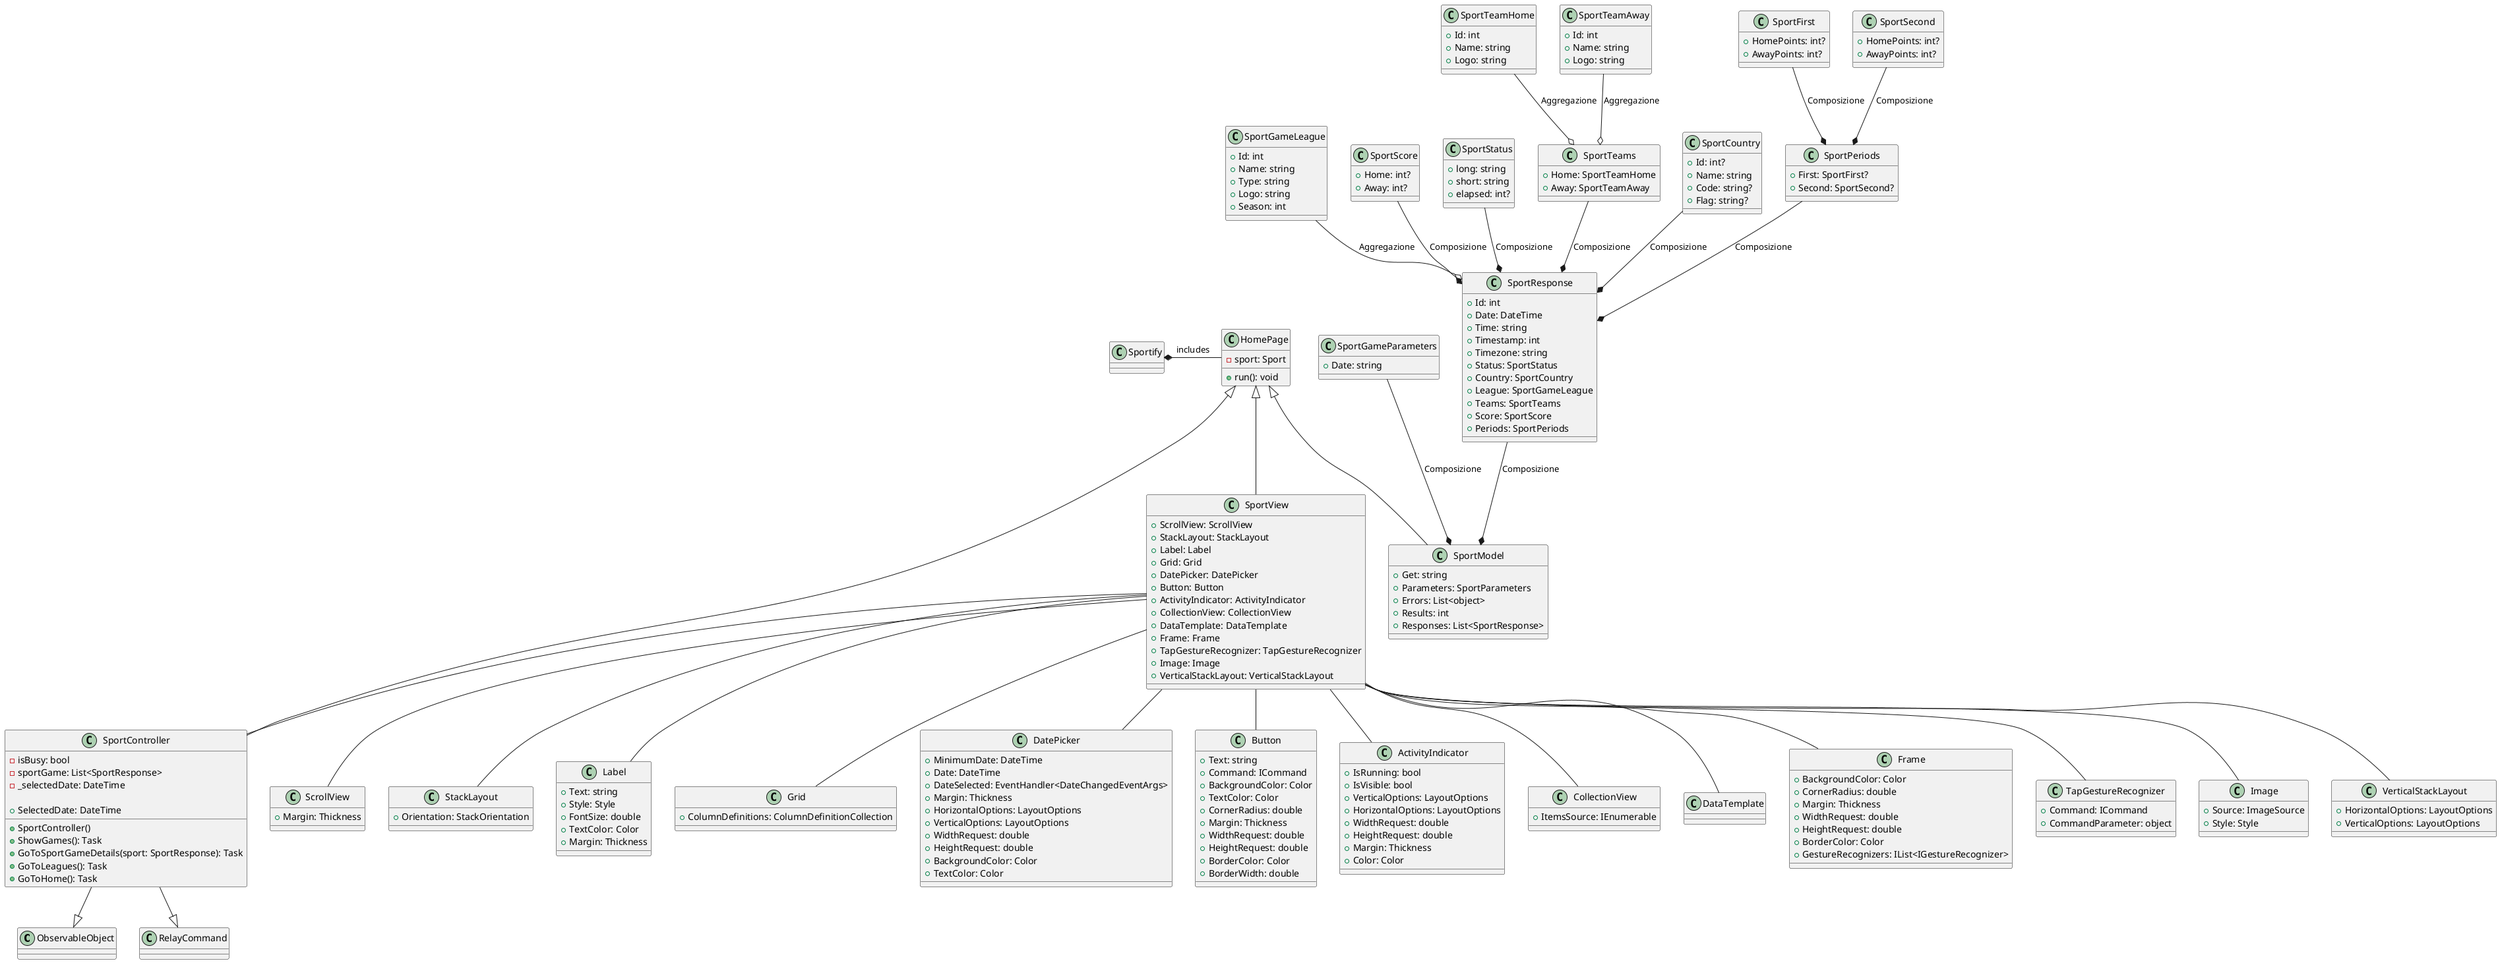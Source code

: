 @startuml Sportify_class_diagram

class ObservableObject {
}

class RelayCommand {
}

class SportController {
  - isBusy: bool
  - sportGame: List<SportResponse>
  - _selectedDate: DateTime

  + SelectedDate: DateTime
  + SportController()
  + ShowGames(): Task
  + GoToSportGameDetails(sport: SportResponse): Task
  + GoToLeagues(): Task
  + GoToHome(): Task
}

class HomePage {
  + run(): void
  - sport: Sport
}

class SportModel {
  + Get: string
  + Parameters: SportParameters
  + Errors: List<object>
  + Results: int
  + Responses: List<SportResponse>
}

class SportTeamHome {
  + Id: int
  + Name: string
  + Logo: string
}

class SportTeamAway {
  + Id: int
  + Name: string
  + Logo: string
}

class SportGameLeague {
  + Id: int
  + Name: string
  + Type: string
  + Logo: string
  + Season: int
}

class SportGameParameters {
  + Date: string
}

class SportResponse {
  + Id: int
  + Date: DateTime
  + Time: string
  + Timestamp: int
  + Timezone: string
  + Status: SportStatus
  + Country: SportCountry
  + League: SportGameLeague
  + Teams: SportTeams
  + Score: SportScore
  + Periods: SportPeriods
}

class SportScore {
  + Home: int?
  + Away: int?
}

class SportStatus {
  + long: string
  + short: string
  + elapsed: int?
}

class SportTeams {
  + Home: SportTeamHome
  + Away: SportTeamAway
}

class SportCountry {
  + Id: int?
  + Name: string
  + Code: string?
  + Flag: string?
}

class SportPeriods {
  + First: SportFirst?
  + Second: SportSecond?
}

class SportFirst {
  + HomePoints: int?
  + AwayPoints: int?
}

class SportSecond {
  + HomePoints: int?
  + AwayPoints: int?
}

class ScrollView {
  + Margin: Thickness
}

class StackLayout {
  + Orientation: StackOrientation
}

class Label {
  + Text: string
  + Style: Style
  + FontSize: double
  + TextColor: Color
  + Margin: Thickness
}

class Grid {
  + ColumnDefinitions: ColumnDefinitionCollection
}

class DatePicker {
  + MinimumDate: DateTime
  + Date: DateTime
  + DateSelected: EventHandler<DateChangedEventArgs>
  + Margin: Thickness
  + HorizontalOptions: LayoutOptions
  + VerticalOptions: LayoutOptions
  + WidthRequest: double
  + HeightRequest: double
  + BackgroundColor: Color
  + TextColor: Color
}

class Button {
  + Text: string
  + Command: ICommand
  + BackgroundColor: Color
  + TextColor: Color
  + CornerRadius: double
  + Margin: Thickness
  + WidthRequest: double
  + HeightRequest: double
  + BorderColor: Color
  + BorderWidth: double
}

class ActivityIndicator {
  + IsRunning: bool
  + IsVisible: bool
  + VerticalOptions: LayoutOptions
  + HorizontalOptions: LayoutOptions
  + WidthRequest: double
  + HeightRequest: double
  + Margin: Thickness
  + Color: Color
}

class CollectionView {
  + ItemsSource: IEnumerable
}

class DataTemplate {
}

class Frame {
  + BackgroundColor: Color
  + CornerRadius: double
  + Margin: Thickness
  + WidthRequest: double
  + HeightRequest: double
  + BorderColor: Color
  + GestureRecognizers: IList<IGestureRecognizer>
}

class TapGestureRecognizer {
  + Command: ICommand
  + CommandParameter: object
}

class Image {
  + Source: ImageSource
  + Style: Style
}

class VerticalStackLayout {
  + HorizontalOptions: LayoutOptions
  + VerticalOptions: LayoutOptions
}

class SportView {
  + ScrollView: ScrollView
  + StackLayout: StackLayout
  + Label: Label
  + Grid: Grid
  + DatePicker: DatePicker
  + Button: Button
  + ActivityIndicator: ActivityIndicator
  + CollectionView: CollectionView
  + DataTemplate: DataTemplate
  + Frame: Frame
  + TapGestureRecognizer: TapGestureRecognizer
  + Image: Image
  + VerticalStackLayout: VerticalStackLayout
}

SportTeamAway --o SportTeams : Aggregazione
SportTeamHome --o SportTeams : Aggregazione
SportGameLeague --o SportResponse : Aggregazione
SportGameParameters --* SportModel : Composizione
SportResponse --* SportModel : Composizione
SportScore --* SportResponse : Composizione
SportStatus --* SportResponse : Composizione
SportTeams --* SportResponse : Composizione
SportCountry --* SportResponse : Composizione
SportPeriods --* SportResponse : Composizione
SportFirst --* SportPeriods : Composizione
SportSecond --* SportPeriods : Composizione
Sportify *- HomePage : includes
HomePage <|-- SportModel
HomePage <|-- SportController
HomePage <|-- SportView
SportController --|> ObservableObject
SportController --|> RelayCommand
SportView -- SportController
SportView -- ScrollView
SportView -- StackLayout
SportView -- Label
SportView -- Grid
SportView -- DatePicker
SportView -- Button
SportView -- ActivityIndicator
SportView -- CollectionView
SportView -- DataTemplate
SportView -- Frame
SportView -- TapGestureRecognizer
SportView -- Image
SportView -- VerticalStackLayout

@enduml